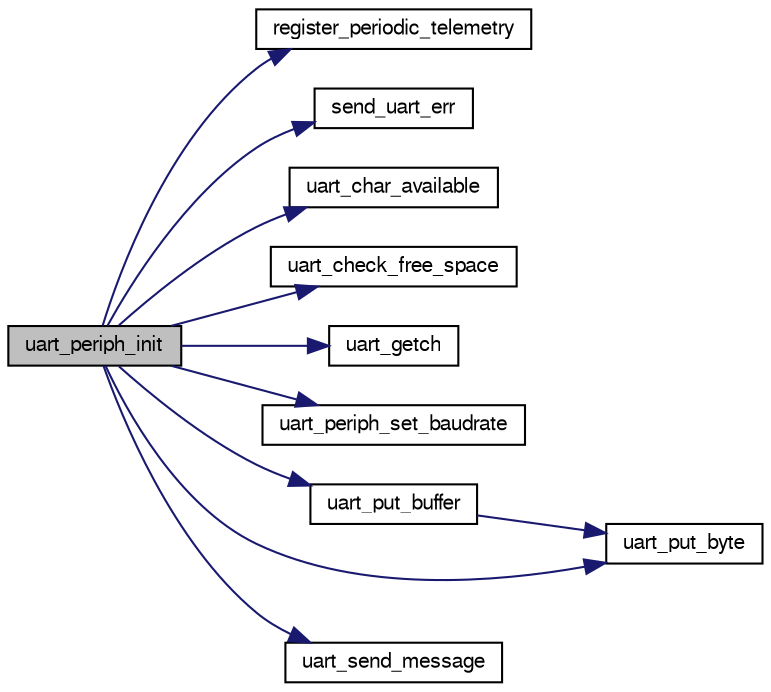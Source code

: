 digraph "uart_periph_init"
{
  edge [fontname="FreeSans",fontsize="10",labelfontname="FreeSans",labelfontsize="10"];
  node [fontname="FreeSans",fontsize="10",shape=record];
  rankdir="LR";
  Node1 [label="uart_periph_init",height=0.2,width=0.4,color="black", fillcolor="grey75", style="filled", fontcolor="black"];
  Node1 -> Node2 [color="midnightblue",fontsize="10",style="solid",fontname="FreeSans"];
  Node2 [label="register_periodic_telemetry",height=0.2,width=0.4,color="black", fillcolor="white", style="filled",URL="$telemetry_8c.html#a8b8cf43739f06c54d16370c141b541a0",tooltip="Register a telemetry callback function. "];
  Node1 -> Node3 [color="midnightblue",fontsize="10",style="solid",fontname="FreeSans"];
  Node3 [label="send_uart_err",height=0.2,width=0.4,color="black", fillcolor="white", style="filled",URL="$uart_8c.html#a15e8feb3382a1a640eae70f273ac88b3"];
  Node1 -> Node4 [color="midnightblue",fontsize="10",style="solid",fontname="FreeSans"];
  Node4 [label="uart_char_available",height=0.2,width=0.4,color="black", fillcolor="white", style="filled",URL="$uart_8c.html#a09c2a7abffc384d32d47fe4c24482d8e",tooltip="Check UART for available chars in receive buffer. "];
  Node1 -> Node5 [color="midnightblue",fontsize="10",style="solid",fontname="FreeSans"];
  Node5 [label="uart_check_free_space",height=0.2,width=0.4,color="black", fillcolor="white", style="filled",URL="$uart_8c.html#ae8f64b02e6cc8b052d1d29321b7224de"];
  Node1 -> Node6 [color="midnightblue",fontsize="10",style="solid",fontname="FreeSans"];
  Node6 [label="uart_getch",height=0.2,width=0.4,color="black", fillcolor="white", style="filled",URL="$uart_8c.html#afa153121a413694044ed9a969b771512"];
  Node1 -> Node7 [color="midnightblue",fontsize="10",style="solid",fontname="FreeSans"];
  Node7 [label="uart_periph_set_baudrate",height=0.2,width=0.4,color="black", fillcolor="white", style="filled",URL="$chibios_2mcu__periph_2uart__arch_8c.html#a3eff2a82ddc632e5626c04ad4e717e3b",tooltip="Set baudrate. "];
  Node1 -> Node8 [color="midnightblue",fontsize="10",style="solid",fontname="FreeSans"];
  Node8 [label="uart_put_buffer",height=0.2,width=0.4,color="black", fillcolor="white", style="filled",URL="$uart_8c.html#a70569087d789605493bce97141e1664f",tooltip="Uart transmit buffer implementation. "];
  Node8 -> Node9 [color="midnightblue",fontsize="10",style="solid",fontname="FreeSans"];
  Node9 [label="uart_put_byte",height=0.2,width=0.4,color="black", fillcolor="white", style="filled",URL="$chibios_2mcu__periph_2uart__arch_8c.html#a47d332312effc31e88e688471daf02a5",tooltip="Uart transmit implementation. "];
  Node1 -> Node9 [color="midnightblue",fontsize="10",style="solid",fontname="FreeSans"];
  Node1 -> Node10 [color="midnightblue",fontsize="10",style="solid",fontname="FreeSans"];
  Node10 [label="uart_send_message",height=0.2,width=0.4,color="black", fillcolor="white", style="filled",URL="$uart_8c.html#a28a378d8f12e11fc3f4dac7eb9252d6e"];
}

